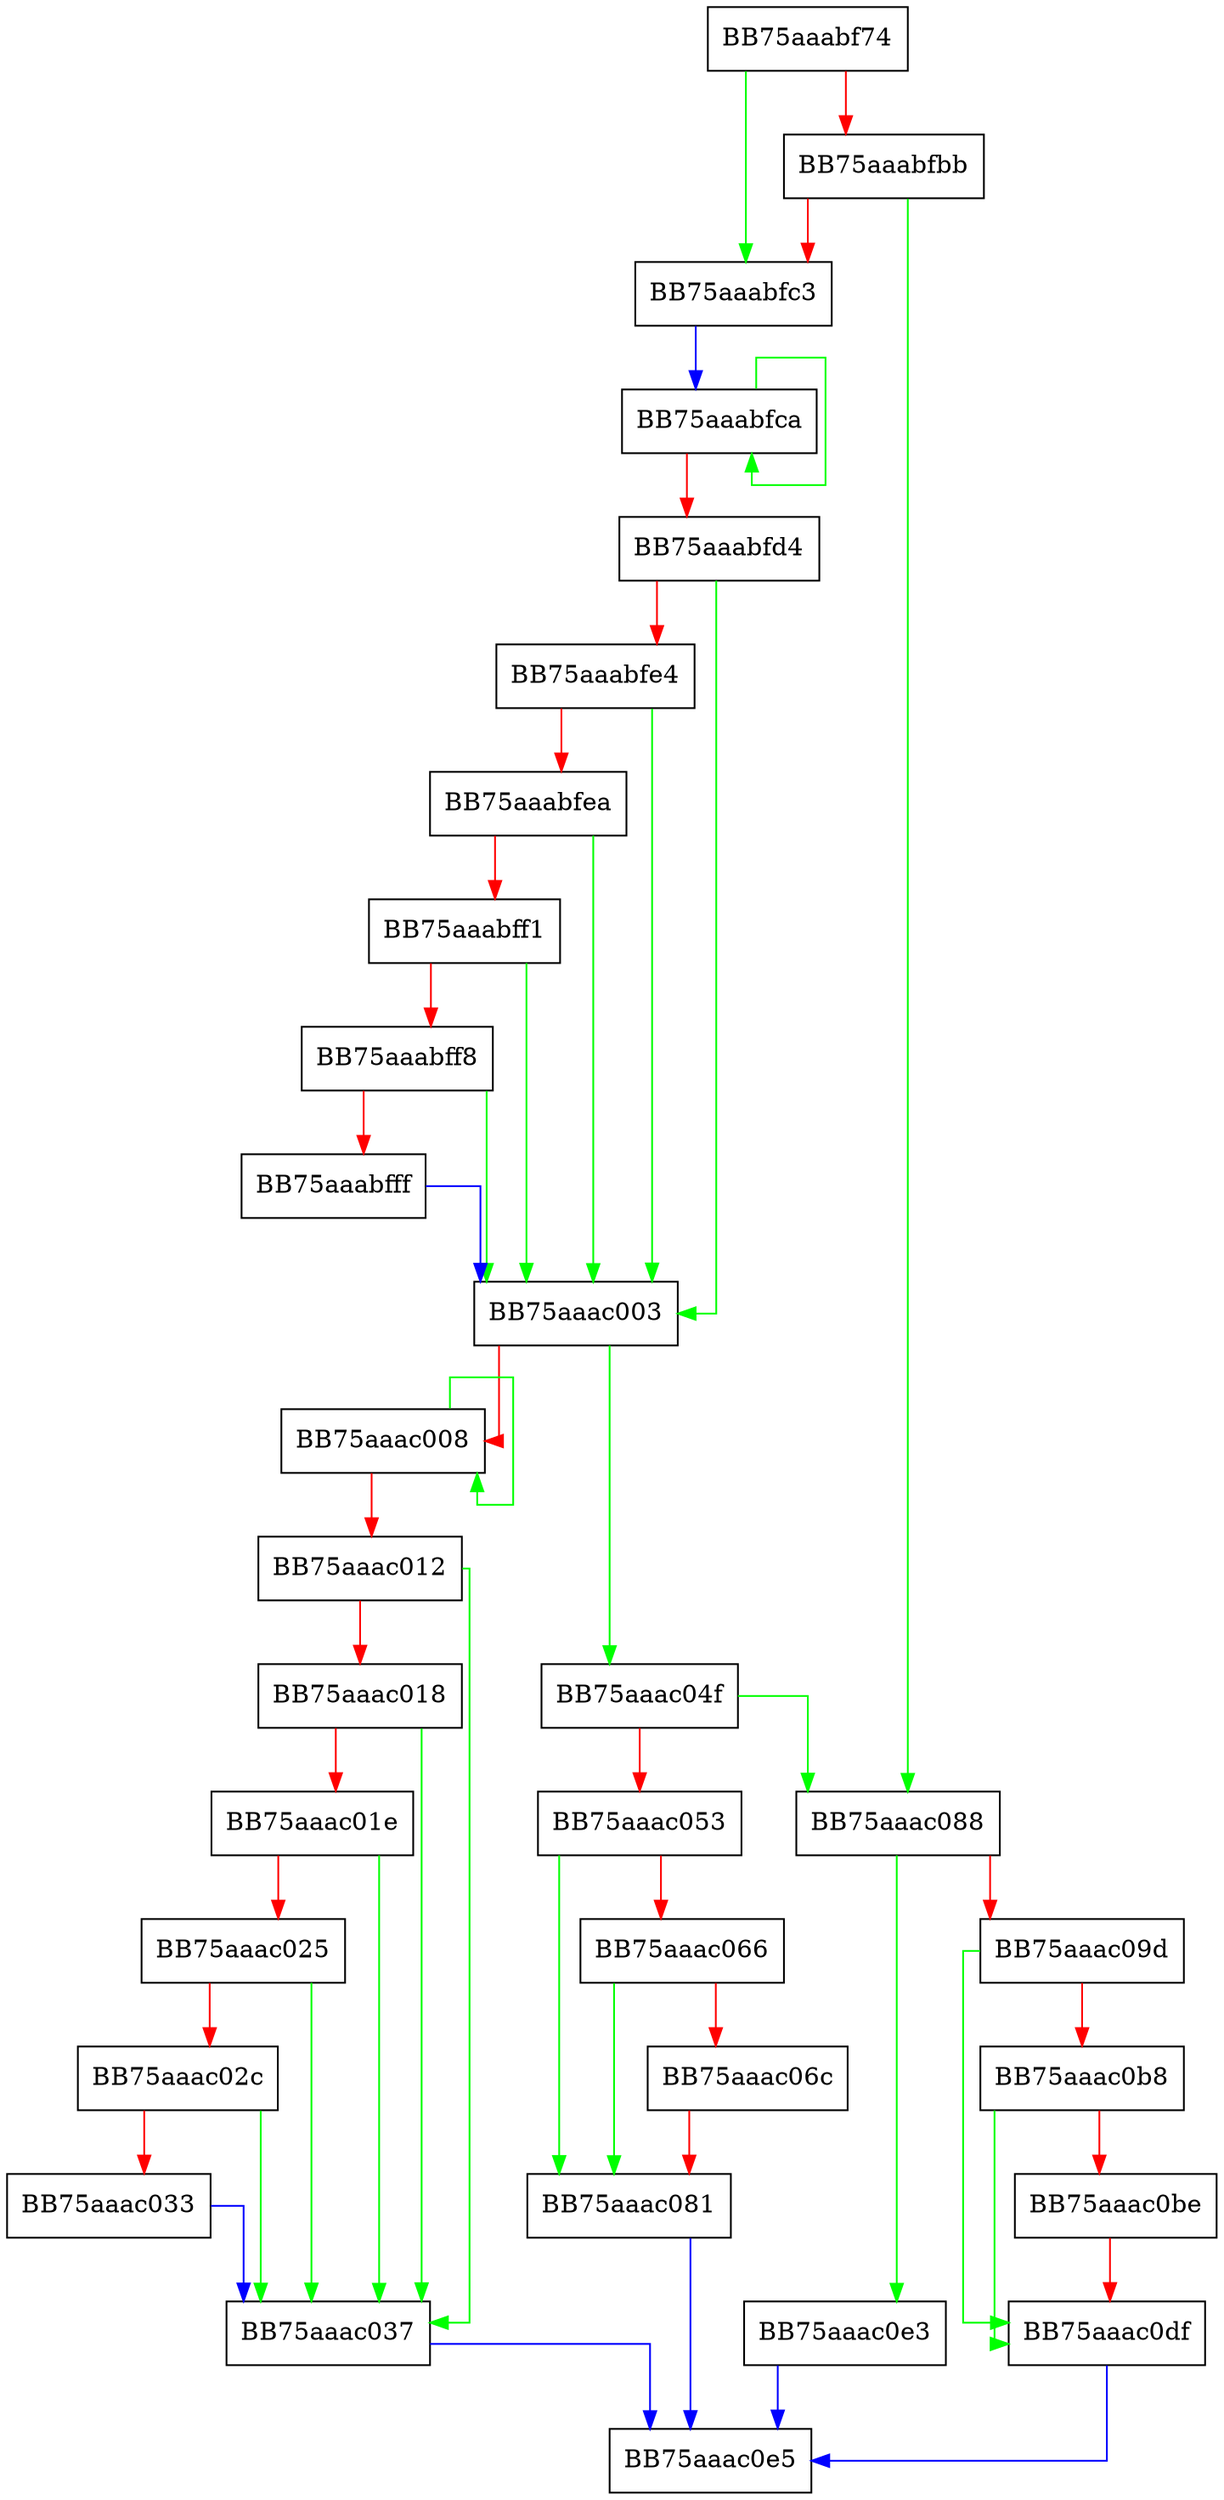 digraph SysIo_RebootMoveFile {
  node [shape="box"];
  graph [splines=ortho];
  BB75aaabf74 -> BB75aaabfc3 [color="green"];
  BB75aaabf74 -> BB75aaabfbb [color="red"];
  BB75aaabfbb -> BB75aaac088 [color="green"];
  BB75aaabfbb -> BB75aaabfc3 [color="red"];
  BB75aaabfc3 -> BB75aaabfca [color="blue"];
  BB75aaabfca -> BB75aaabfca [color="green"];
  BB75aaabfca -> BB75aaabfd4 [color="red"];
  BB75aaabfd4 -> BB75aaac003 [color="green"];
  BB75aaabfd4 -> BB75aaabfe4 [color="red"];
  BB75aaabfe4 -> BB75aaac003 [color="green"];
  BB75aaabfe4 -> BB75aaabfea [color="red"];
  BB75aaabfea -> BB75aaac003 [color="green"];
  BB75aaabfea -> BB75aaabff1 [color="red"];
  BB75aaabff1 -> BB75aaac003 [color="green"];
  BB75aaabff1 -> BB75aaabff8 [color="red"];
  BB75aaabff8 -> BB75aaac003 [color="green"];
  BB75aaabff8 -> BB75aaabfff [color="red"];
  BB75aaabfff -> BB75aaac003 [color="blue"];
  BB75aaac003 -> BB75aaac04f [color="green"];
  BB75aaac003 -> BB75aaac008 [color="red"];
  BB75aaac008 -> BB75aaac008 [color="green"];
  BB75aaac008 -> BB75aaac012 [color="red"];
  BB75aaac012 -> BB75aaac037 [color="green"];
  BB75aaac012 -> BB75aaac018 [color="red"];
  BB75aaac018 -> BB75aaac037 [color="green"];
  BB75aaac018 -> BB75aaac01e [color="red"];
  BB75aaac01e -> BB75aaac037 [color="green"];
  BB75aaac01e -> BB75aaac025 [color="red"];
  BB75aaac025 -> BB75aaac037 [color="green"];
  BB75aaac025 -> BB75aaac02c [color="red"];
  BB75aaac02c -> BB75aaac037 [color="green"];
  BB75aaac02c -> BB75aaac033 [color="red"];
  BB75aaac033 -> BB75aaac037 [color="blue"];
  BB75aaac037 -> BB75aaac0e5 [color="blue"];
  BB75aaac04f -> BB75aaac088 [color="green"];
  BB75aaac04f -> BB75aaac053 [color="red"];
  BB75aaac053 -> BB75aaac081 [color="green"];
  BB75aaac053 -> BB75aaac066 [color="red"];
  BB75aaac066 -> BB75aaac081 [color="green"];
  BB75aaac066 -> BB75aaac06c [color="red"];
  BB75aaac06c -> BB75aaac081 [color="red"];
  BB75aaac081 -> BB75aaac0e5 [color="blue"];
  BB75aaac088 -> BB75aaac0e3 [color="green"];
  BB75aaac088 -> BB75aaac09d [color="red"];
  BB75aaac09d -> BB75aaac0df [color="green"];
  BB75aaac09d -> BB75aaac0b8 [color="red"];
  BB75aaac0b8 -> BB75aaac0df [color="green"];
  BB75aaac0b8 -> BB75aaac0be [color="red"];
  BB75aaac0be -> BB75aaac0df [color="red"];
  BB75aaac0df -> BB75aaac0e5 [color="blue"];
  BB75aaac0e3 -> BB75aaac0e5 [color="blue"];
}